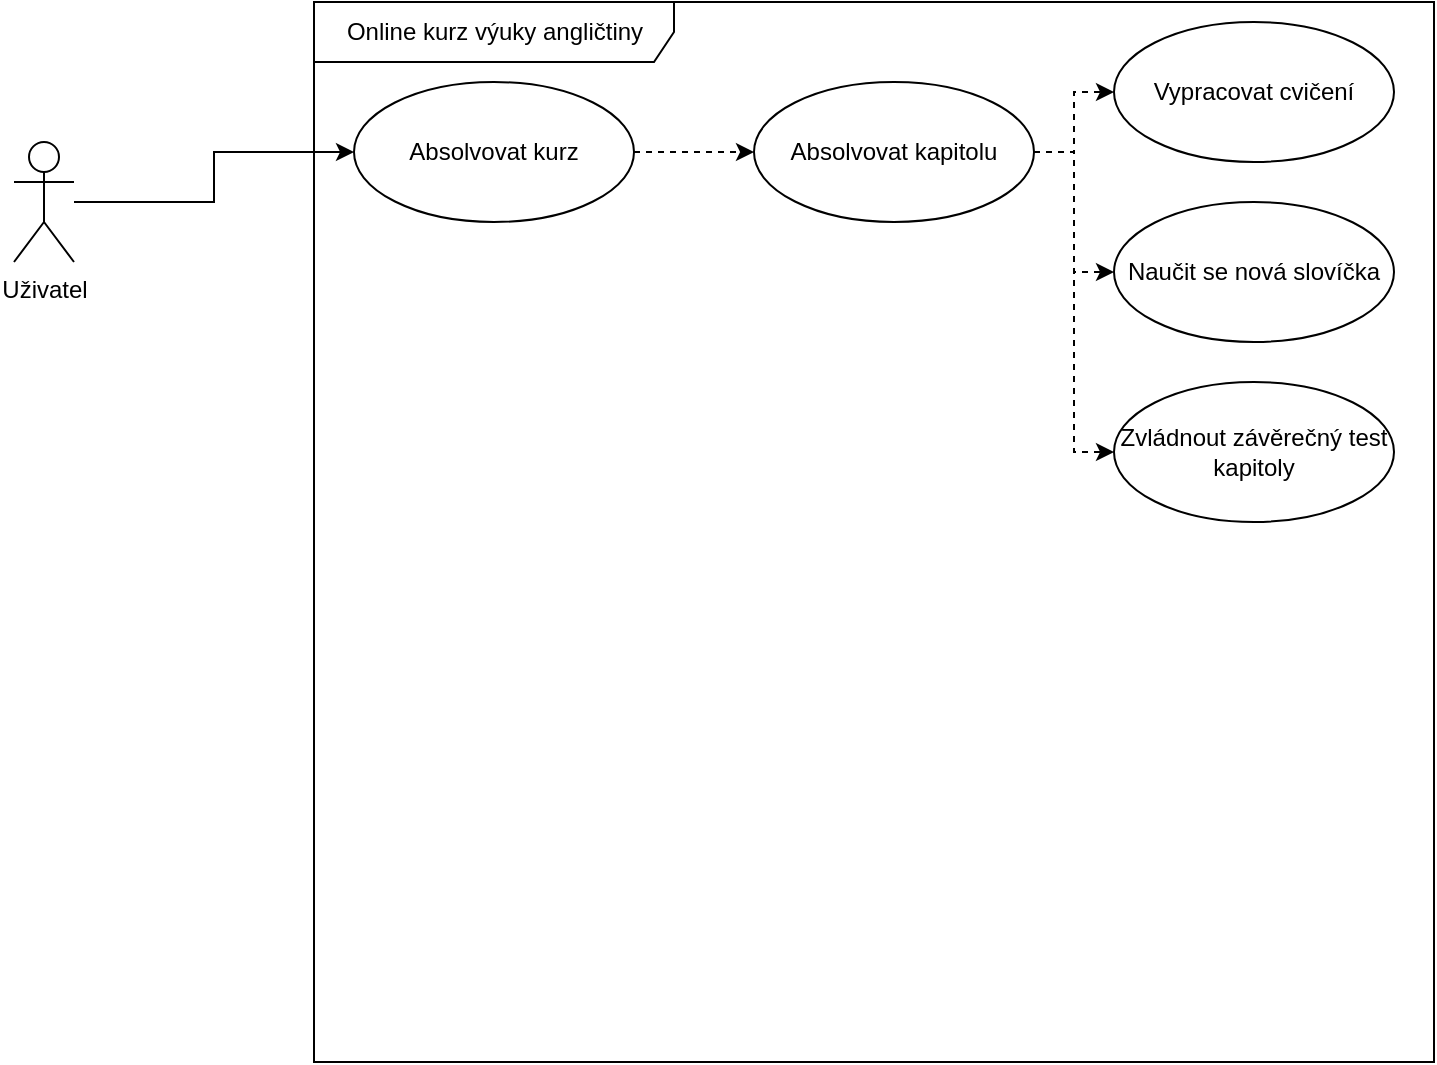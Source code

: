 <mxfile version="13.9.2" type="github">
  <diagram id="iqJ7o-cSy8KzaglTyA_u" name="Page-1">
    <mxGraphModel dx="1422" dy="791" grid="1" gridSize="10" guides="1" tooltips="1" connect="1" arrows="1" fold="1" page="1" pageScale="1" pageWidth="827" pageHeight="1169" math="0" shadow="0">
      <root>
        <mxCell id="0" />
        <mxCell id="1" parent="0" />
        <mxCell id="x6bhsYx0L1Dtl3mkXtob-18" style="edgeStyle=orthogonalEdgeStyle;rounded=0;orthogonalLoop=1;jettySize=auto;html=1;" edge="1" parent="1" source="x6bhsYx0L1Dtl3mkXtob-1" target="x6bhsYx0L1Dtl3mkXtob-13">
          <mxGeometry relative="1" as="geometry" />
        </mxCell>
        <mxCell id="x6bhsYx0L1Dtl3mkXtob-1" value="Uživatel" style="shape=umlActor;verticalLabelPosition=bottom;verticalAlign=top;html=1;" vertex="1" parent="1">
          <mxGeometry x="90" y="110" width="30" height="60" as="geometry" />
        </mxCell>
        <mxCell id="x6bhsYx0L1Dtl3mkXtob-8" value="Online kurz výuky angličtiny" style="shape=umlFrame;width=180;height=30;labelBackgroundColor=none;labelBorderColor=none;html=1;swimlaneFillColor=none;sketch=0;shadow=0;" vertex="1" parent="1">
          <mxGeometry x="240" y="40" width="560" height="530" as="geometry" />
        </mxCell>
        <mxCell id="x6bhsYx0L1Dtl3mkXtob-20" style="edgeStyle=orthogonalEdgeStyle;rounded=0;orthogonalLoop=1;jettySize=auto;html=1;entryX=0;entryY=0.5;entryDx=0;entryDy=0;dashed=1;" edge="1" parent="1" source="x6bhsYx0L1Dtl3mkXtob-13" target="x6bhsYx0L1Dtl3mkXtob-14">
          <mxGeometry relative="1" as="geometry" />
        </mxCell>
        <mxCell id="x6bhsYx0L1Dtl3mkXtob-13" value="Absolvovat kurz" style="ellipse;whiteSpace=wrap;html=1;shadow=0;labelBackgroundColor=none;sketch=0;strokeColor=#000000;gradientColor=none;" vertex="1" parent="1">
          <mxGeometry x="260" y="80" width="140" height="70" as="geometry" />
        </mxCell>
        <mxCell id="x6bhsYx0L1Dtl3mkXtob-25" style="edgeStyle=orthogonalEdgeStyle;rounded=0;orthogonalLoop=1;jettySize=auto;html=1;dashed=1;" edge="1" parent="1" source="x6bhsYx0L1Dtl3mkXtob-14" target="x6bhsYx0L1Dtl3mkXtob-22">
          <mxGeometry relative="1" as="geometry" />
        </mxCell>
        <mxCell id="x6bhsYx0L1Dtl3mkXtob-26" style="edgeStyle=orthogonalEdgeStyle;rounded=0;orthogonalLoop=1;jettySize=auto;html=1;entryX=0;entryY=0.5;entryDx=0;entryDy=0;dashed=1;" edge="1" parent="1" source="x6bhsYx0L1Dtl3mkXtob-14" target="x6bhsYx0L1Dtl3mkXtob-23">
          <mxGeometry relative="1" as="geometry" />
        </mxCell>
        <mxCell id="x6bhsYx0L1Dtl3mkXtob-27" style="edgeStyle=orthogonalEdgeStyle;rounded=0;orthogonalLoop=1;jettySize=auto;html=1;entryX=0;entryY=0.5;entryDx=0;entryDy=0;dashed=1;" edge="1" parent="1" source="x6bhsYx0L1Dtl3mkXtob-14" target="x6bhsYx0L1Dtl3mkXtob-24">
          <mxGeometry relative="1" as="geometry" />
        </mxCell>
        <mxCell id="x6bhsYx0L1Dtl3mkXtob-14" value="Absolvovat kapitolu" style="ellipse;whiteSpace=wrap;html=1;shadow=0;labelBackgroundColor=none;sketch=0;strokeColor=#000000;gradientColor=none;" vertex="1" parent="1">
          <mxGeometry x="460" y="80" width="140" height="70" as="geometry" />
        </mxCell>
        <mxCell id="x6bhsYx0L1Dtl3mkXtob-22" value="Vypracovat cvičení" style="ellipse;whiteSpace=wrap;html=1;shadow=0;labelBackgroundColor=none;sketch=0;strokeColor=#000000;gradientColor=none;" vertex="1" parent="1">
          <mxGeometry x="640" y="50" width="140" height="70" as="geometry" />
        </mxCell>
        <mxCell id="x6bhsYx0L1Dtl3mkXtob-23" value="Naučit se nová slovíčka" style="ellipse;whiteSpace=wrap;html=1;shadow=0;labelBackgroundColor=none;sketch=0;strokeColor=#000000;gradientColor=none;" vertex="1" parent="1">
          <mxGeometry x="640" y="140" width="140" height="70" as="geometry" />
        </mxCell>
        <mxCell id="x6bhsYx0L1Dtl3mkXtob-24" value="Zvládnout závěrečný test kapitoly" style="ellipse;whiteSpace=wrap;html=1;shadow=0;labelBackgroundColor=none;sketch=0;strokeColor=#000000;gradientColor=none;" vertex="1" parent="1">
          <mxGeometry x="640" y="230" width="140" height="70" as="geometry" />
        </mxCell>
      </root>
    </mxGraphModel>
  </diagram>
</mxfile>
